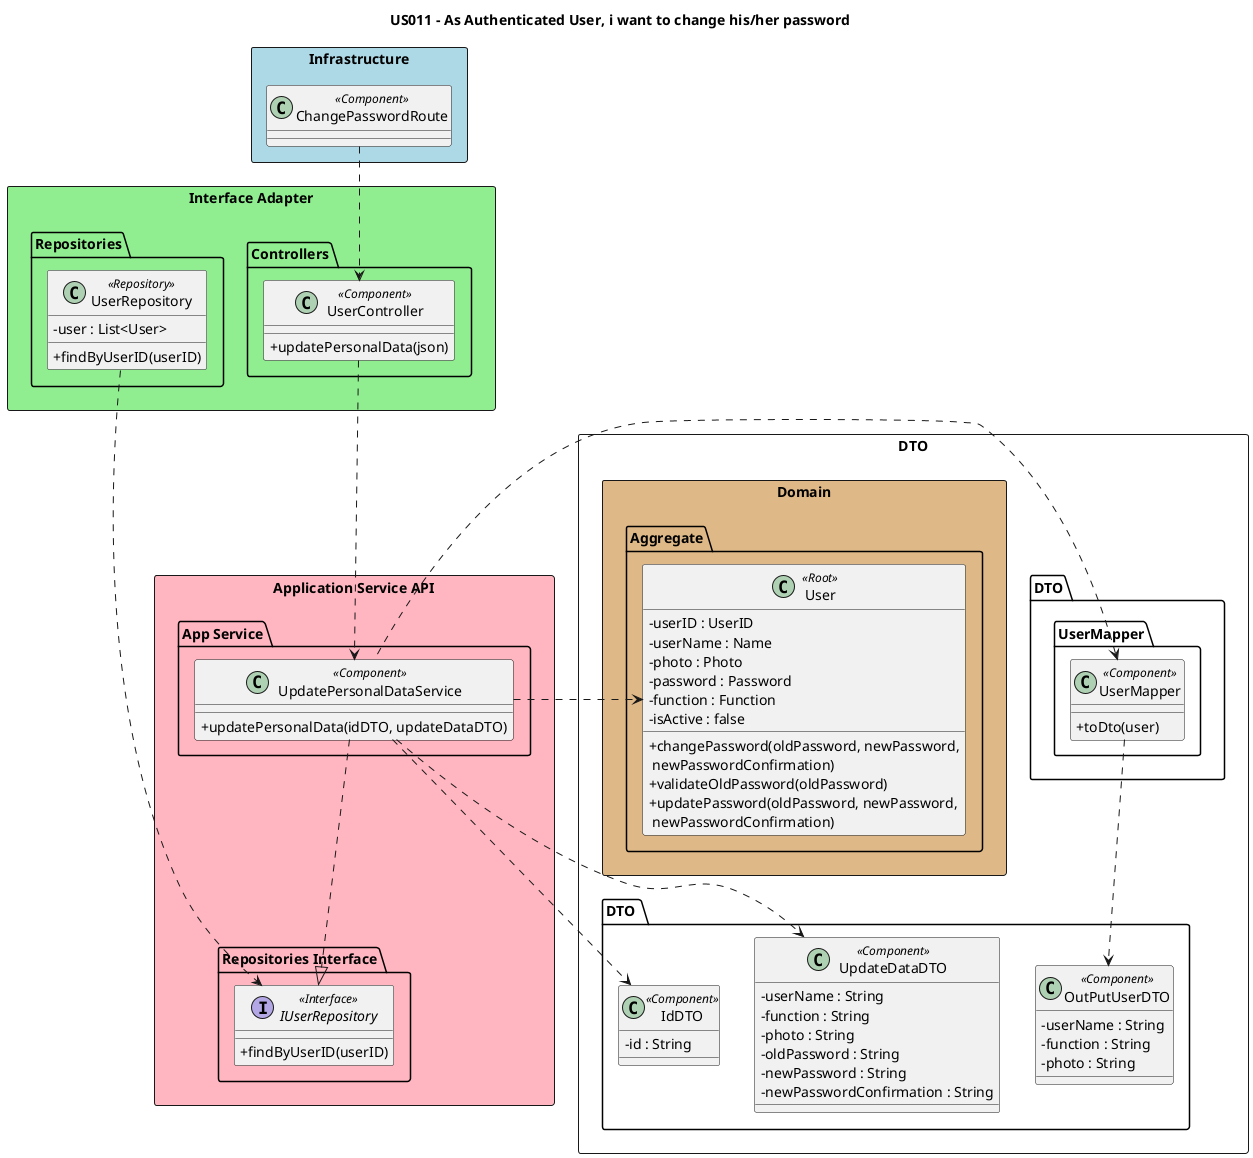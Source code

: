 @startuml
'https://plantuml.com/class-diagram'hide circle
skinparam classAttributeIconSize 0

title US011 - As Authenticated User, i want to change his/her password

skinparam classAttributeIconSize 0

package "Infrastructure" <<Rectangle>> #lightblue  {
class "ChangePasswordRoute" as route << Component >>
}

package "Interface Adapter" <<Rectangle>> #lightgreen {
package "Controllers" <<Folder>>{
class "UserController" as controller << Component >> {
+updatePersonalData(json)
}
}
package "Repositories" <<Folder>>{
class "UserRepository" as repository << Repository >> {
-user : List<User>
+ findByUserID(userID)
}
}
}
package "Application Service API" <<Rectangle>> #lightpink{
package "App Service" <<Folder>>{
class "UpdatePersonalDataService" as service << Component >> {
+updatePersonalData(idDTO, updateDataDTO)
}
}
package "Repositories Interface" <<Folder>>{
interface "IUserRepository" as interfaceSystemUserRepo << Interface >>{
+ findByUserID(userID)
}
}
}
package "DTO" <<Rectangle>> {
package "DTO " <<Folder>>{
class "UpdateDataDTO" as dto << Component >> {
- userName : String
- function : String
- photo : String
- oldPassword : String
- newPassword : String
- newPasswordConfirmation : String
}
class "OutPutUserDTO" as outputUserDTO << Component >> {
- userName : String
- function : String
- photo : String
}
class "IdDTO" as idDTO << Component >> {
- id : String
}
}
package "DTO" <<Folder>> {
package "UserMapper" <<Folder>>{
class "UserMapper" as mapper << Component >> {
+ toDto(user)
}
}
}

package "Domain" <<Rectangle>> #burlywood{
package "Aggregate" <<Folder>>{
class "User" as systemuser << Root >> {
- userID : UserID
- userName : Name
- photo : Photo
- password : Password
- function : Function
- isActive : false
+ changePassword(oldPassword, newPassword,\n newPasswordConfirmation)
+ validateOldPassword(oldPassword)
+ updatePassword(oldPassword, newPassword,\n newPasswordConfirmation)
}
}

route ..> controller
controller ..> service
service .right.> dto
service ..> idDTO
service ..|> interfaceSystemUserRepo
repository ..> interfaceSystemUserRepo
service .down.> systemuser
service .left.> mapper
mapper ..> outputUserDTO

@enduml